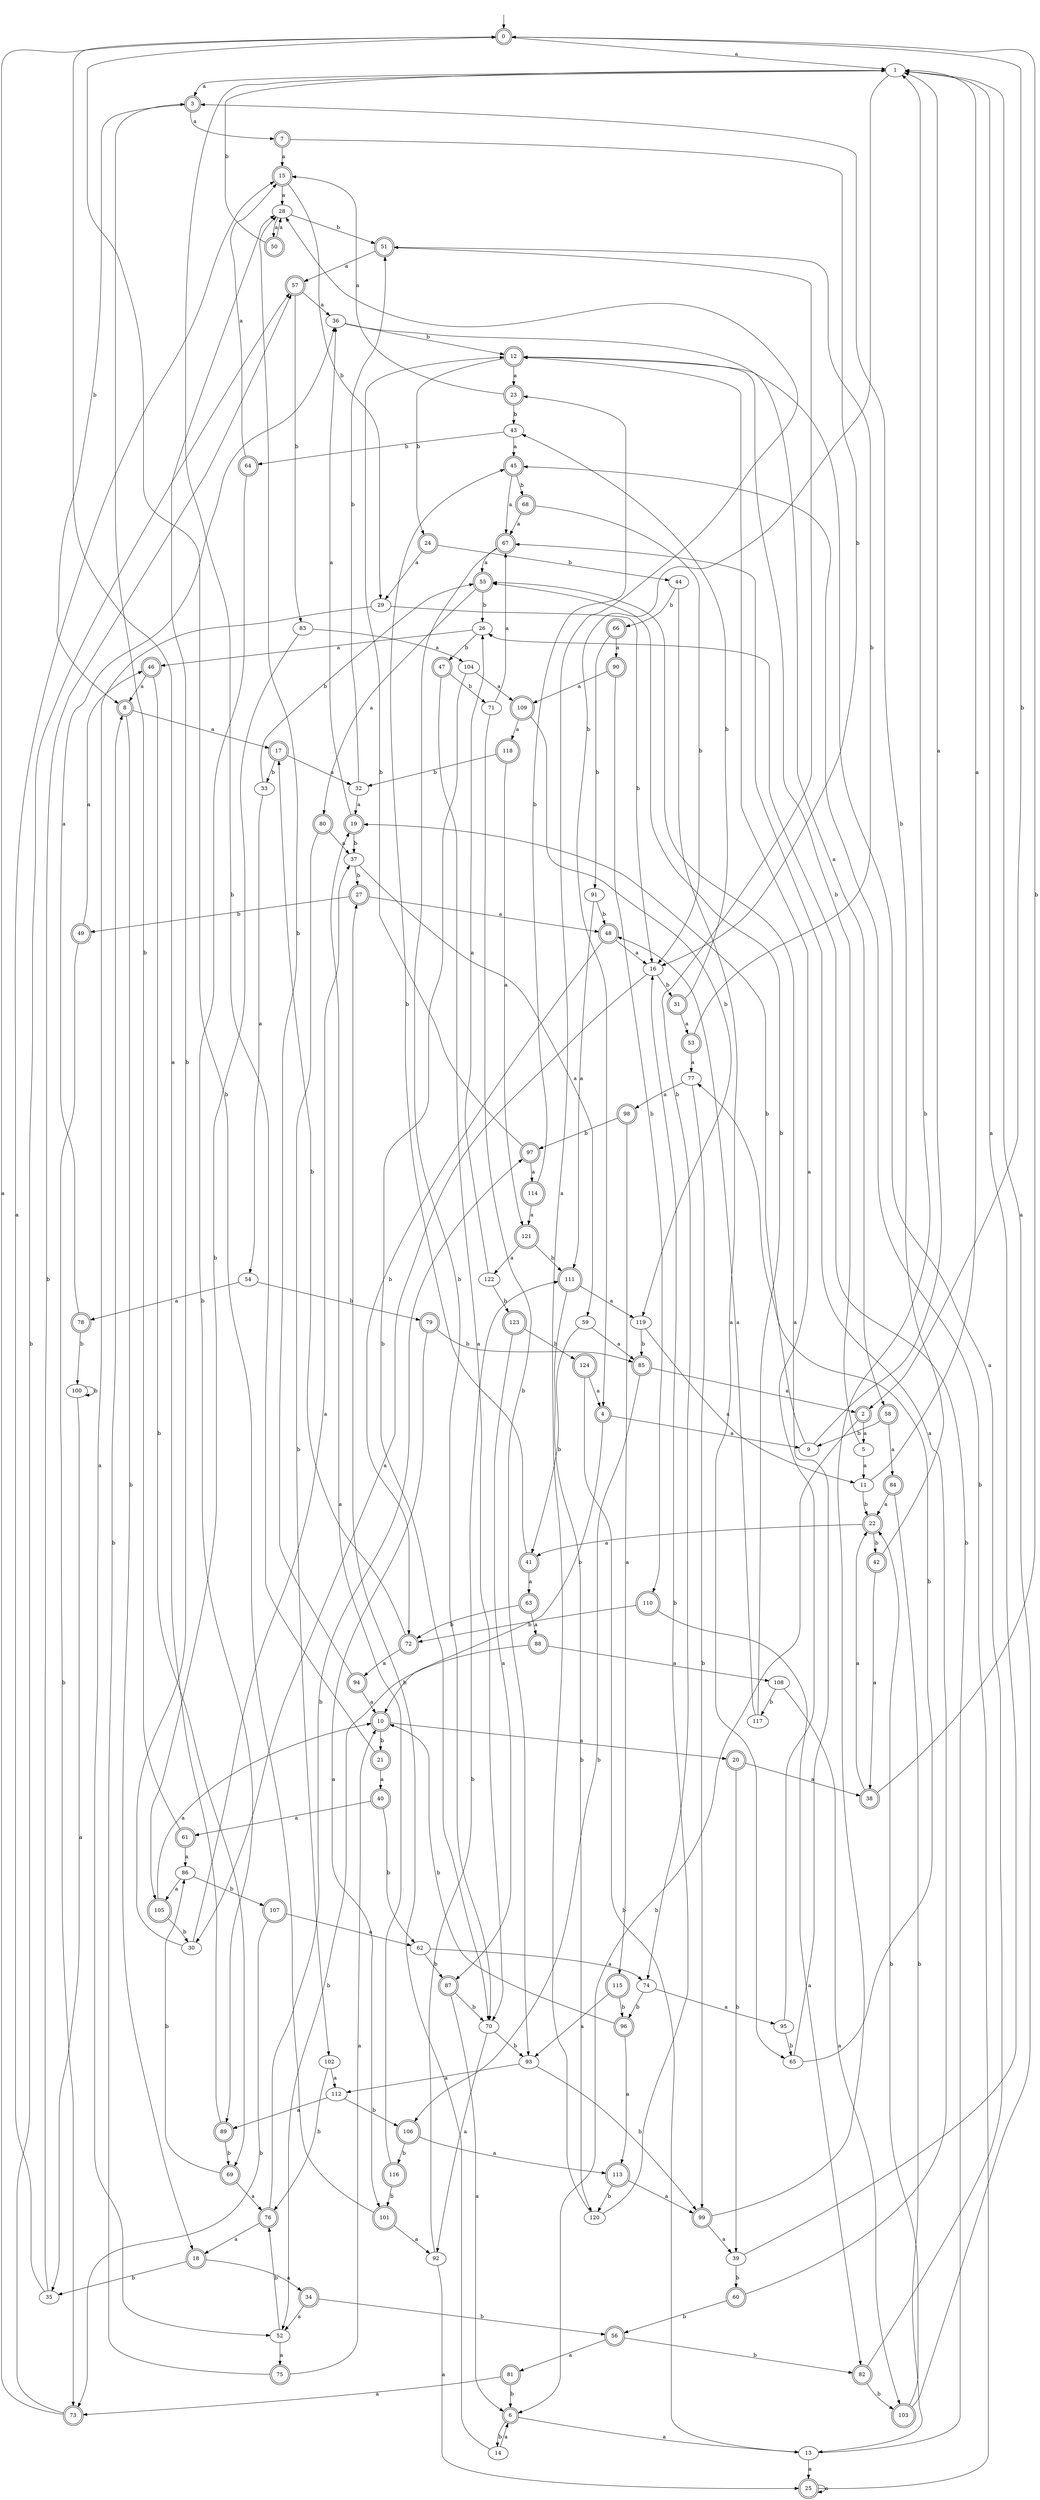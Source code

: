 digraph RandomDFA {
  __start0 [label="", shape=none];
  __start0 -> 0 [label=""];
  0 [shape=circle] [shape=doublecircle]
  0 -> 1 [label="a"]
  0 -> 2 [label="b"]
  1
  1 -> 3 [label="a"]
  1 -> 4 [label="b"]
  2 [shape=doublecircle]
  2 -> 5 [label="a"]
  2 -> 6 [label="b"]
  3 [shape=doublecircle]
  3 -> 7 [label="a"]
  3 -> 8 [label="b"]
  4 [shape=doublecircle]
  4 -> 9 [label="a"]
  4 -> 10 [label="b"]
  5
  5 -> 11 [label="a"]
  5 -> 12 [label="b"]
  6 [shape=doublecircle]
  6 -> 13 [label="a"]
  6 -> 14 [label="b"]
  7 [shape=doublecircle]
  7 -> 15 [label="a"]
  7 -> 16 [label="b"]
  8 [shape=doublecircle]
  8 -> 17 [label="a"]
  8 -> 18 [label="b"]
  9
  9 -> 1 [label="a"]
  9 -> 19 [label="b"]
  10 [shape=doublecircle]
  10 -> 20 [label="a"]
  10 -> 21 [label="b"]
  11
  11 -> 1 [label="a"]
  11 -> 22 [label="b"]
  12 [shape=doublecircle]
  12 -> 23 [label="a"]
  12 -> 24 [label="b"]
  13
  13 -> 25 [label="a"]
  13 -> 26 [label="b"]
  14
  14 -> 6 [label="a"]
  14 -> 27 [label="b"]
  15 [shape=doublecircle]
  15 -> 28 [label="a"]
  15 -> 29 [label="b"]
  16
  16 -> 30 [label="a"]
  16 -> 31 [label="b"]
  17 [shape=doublecircle]
  17 -> 32 [label="a"]
  17 -> 33 [label="b"]
  18 [shape=doublecircle]
  18 -> 34 [label="a"]
  18 -> 35 [label="b"]
  19 [shape=doublecircle]
  19 -> 36 [label="a"]
  19 -> 37 [label="b"]
  20 [shape=doublecircle]
  20 -> 38 [label="a"]
  20 -> 39 [label="b"]
  21 [shape=doublecircle]
  21 -> 40 [label="a"]
  21 -> 1 [label="b"]
  22 [shape=doublecircle]
  22 -> 41 [label="a"]
  22 -> 42 [label="b"]
  23 [shape=doublecircle]
  23 -> 15 [label="a"]
  23 -> 43 [label="b"]
  24 [shape=doublecircle]
  24 -> 29 [label="a"]
  24 -> 44 [label="b"]
  25 [shape=doublecircle]
  25 -> 25 [label="a"]
  25 -> 45 [label="b"]
  26
  26 -> 46 [label="a"]
  26 -> 47 [label="b"]
  27 [shape=doublecircle]
  27 -> 48 [label="a"]
  27 -> 49 [label="b"]
  28
  28 -> 50 [label="a"]
  28 -> 51 [label="b"]
  29
  29 -> 52 [label="a"]
  29 -> 16 [label="b"]
  30
  30 -> 37 [label="a"]
  30 -> 28 [label="b"]
  31 [shape=doublecircle]
  31 -> 53 [label="a"]
  31 -> 43 [label="b"]
  32
  32 -> 19 [label="a"]
  32 -> 51 [label="b"]
  33
  33 -> 54 [label="a"]
  33 -> 55 [label="b"]
  34 [shape=doublecircle]
  34 -> 52 [label="a"]
  34 -> 56 [label="b"]
  35
  35 -> 15 [label="a"]
  35 -> 57 [label="b"]
  36
  36 -> 58 [label="a"]
  36 -> 12 [label="b"]
  37
  37 -> 59 [label="a"]
  37 -> 27 [label="b"]
  38 [shape=doublecircle]
  38 -> 22 [label="a"]
  38 -> 0 [label="b"]
  39
  39 -> 1 [label="a"]
  39 -> 60 [label="b"]
  40 [shape=doublecircle]
  40 -> 61 [label="a"]
  40 -> 62 [label="b"]
  41 [shape=doublecircle]
  41 -> 63 [label="a"]
  41 -> 45 [label="b"]
  42 [shape=doublecircle]
  42 -> 38 [label="a"]
  42 -> 3 [label="b"]
  43
  43 -> 45 [label="a"]
  43 -> 64 [label="b"]
  44
  44 -> 65 [label="a"]
  44 -> 66 [label="b"]
  45 [shape=doublecircle]
  45 -> 67 [label="a"]
  45 -> 68 [label="b"]
  46 [shape=doublecircle]
  46 -> 8 [label="a"]
  46 -> 69 [label="b"]
  47 [shape=doublecircle]
  47 -> 70 [label="a"]
  47 -> 71 [label="b"]
  48 [shape=doublecircle]
  48 -> 16 [label="a"]
  48 -> 72 [label="b"]
  49 [shape=doublecircle]
  49 -> 46 [label="a"]
  49 -> 73 [label="b"]
  50 [shape=doublecircle]
  50 -> 28 [label="a"]
  50 -> 1 [label="b"]
  51 [shape=doublecircle]
  51 -> 57 [label="a"]
  51 -> 74 [label="b"]
  52
  52 -> 75 [label="a"]
  52 -> 76 [label="b"]
  53 [shape=doublecircle]
  53 -> 77 [label="a"]
  53 -> 51 [label="b"]
  54
  54 -> 78 [label="a"]
  54 -> 79 [label="b"]
  55 [shape=doublecircle]
  55 -> 80 [label="a"]
  55 -> 26 [label="b"]
  56 [shape=doublecircle]
  56 -> 81 [label="a"]
  56 -> 82 [label="b"]
  57 [shape=doublecircle]
  57 -> 36 [label="a"]
  57 -> 83 [label="b"]
  58 [shape=doublecircle]
  58 -> 84 [label="a"]
  58 -> 9 [label="b"]
  59
  59 -> 85 [label="a"]
  59 -> 41 [label="b"]
  60 [shape=doublecircle]
  60 -> 67 [label="a"]
  60 -> 56 [label="b"]
  61 [shape=doublecircle]
  61 -> 86 [label="a"]
  61 -> 3 [label="b"]
  62
  62 -> 74 [label="a"]
  62 -> 87 [label="b"]
  63 [shape=doublecircle]
  63 -> 88 [label="a"]
  63 -> 72 [label="b"]
  64 [shape=doublecircle]
  64 -> 15 [label="a"]
  64 -> 89 [label="b"]
  65
  65 -> 55 [label="a"]
  65 -> 77 [label="b"]
  66 [shape=doublecircle]
  66 -> 90 [label="a"]
  66 -> 91 [label="b"]
  67 [shape=doublecircle]
  67 -> 55 [label="a"]
  67 -> 70 [label="b"]
  68 [shape=doublecircle]
  68 -> 67 [label="a"]
  68 -> 16 [label="b"]
  69 [shape=doublecircle]
  69 -> 76 [label="a"]
  69 -> 86 [label="b"]
  70
  70 -> 92 [label="a"]
  70 -> 93 [label="b"]
  71
  71 -> 67 [label="a"]
  71 -> 93 [label="b"]
  72 [shape=doublecircle]
  72 -> 94 [label="a"]
  72 -> 17 [label="b"]
  73 [shape=doublecircle]
  73 -> 0 [label="a"]
  73 -> 57 [label="b"]
  74
  74 -> 95 [label="a"]
  74 -> 96 [label="b"]
  75 [shape=doublecircle]
  75 -> 10 [label="a"]
  75 -> 8 [label="b"]
  76 [shape=doublecircle]
  76 -> 18 [label="a"]
  76 -> 97 [label="b"]
  77
  77 -> 98 [label="a"]
  77 -> 99 [label="b"]
  78 [shape=doublecircle]
  78 -> 36 [label="a"]
  78 -> 100 [label="b"]
  79 [shape=doublecircle]
  79 -> 101 [label="a"]
  79 -> 85 [label="b"]
  80 [shape=doublecircle]
  80 -> 37 [label="a"]
  80 -> 102 [label="b"]
  81 [shape=doublecircle]
  81 -> 73 [label="a"]
  81 -> 6 [label="b"]
  82 [shape=doublecircle]
  82 -> 12 [label="a"]
  82 -> 103 [label="b"]
  83
  83 -> 104 [label="a"]
  83 -> 105 [label="b"]
  84 [shape=doublecircle]
  84 -> 22 [label="a"]
  84 -> 13 [label="b"]
  85 [shape=doublecircle]
  85 -> 2 [label="a"]
  85 -> 106 [label="b"]
  86
  86 -> 105 [label="a"]
  86 -> 107 [label="b"]
  87 [shape=doublecircle]
  87 -> 6 [label="a"]
  87 -> 70 [label="b"]
  88 [shape=doublecircle]
  88 -> 108 [label="a"]
  88 -> 52 [label="b"]
  89 [shape=doublecircle]
  89 -> 0 [label="a"]
  89 -> 69 [label="b"]
  90 [shape=doublecircle]
  90 -> 109 [label="a"]
  90 -> 110 [label="b"]
  91
  91 -> 111 [label="a"]
  91 -> 48 [label="b"]
  92
  92 -> 25 [label="a"]
  92 -> 111 [label="b"]
  93
  93 -> 112 [label="a"]
  93 -> 99 [label="b"]
  94 [shape=doublecircle]
  94 -> 10 [label="a"]
  94 -> 28 [label="b"]
  95
  95 -> 12 [label="a"]
  95 -> 65 [label="b"]
  96 [shape=doublecircle]
  96 -> 113 [label="a"]
  96 -> 10 [label="b"]
  97 [shape=doublecircle]
  97 -> 114 [label="a"]
  97 -> 12 [label="b"]
  98 [shape=doublecircle]
  98 -> 115 [label="a"]
  98 -> 97 [label="b"]
  99 [shape=doublecircle]
  99 -> 39 [label="a"]
  99 -> 1 [label="b"]
  100
  100 -> 35 [label="a"]
  100 -> 100 [label="b"]
  101 [shape=doublecircle]
  101 -> 92 [label="a"]
  101 -> 0 [label="b"]
  102
  102 -> 112 [label="a"]
  102 -> 76 [label="b"]
  103 [shape=doublecircle]
  103 -> 1 [label="a"]
  103 -> 22 [label="b"]
  104
  104 -> 109 [label="a"]
  104 -> 70 [label="b"]
  105 [shape=doublecircle]
  105 -> 10 [label="a"]
  105 -> 30 [label="b"]
  106 [shape=doublecircle]
  106 -> 113 [label="a"]
  106 -> 116 [label="b"]
  107 [shape=doublecircle]
  107 -> 62 [label="a"]
  107 -> 73 [label="b"]
  108
  108 -> 103 [label="a"]
  108 -> 117 [label="b"]
  109 [shape=doublecircle]
  109 -> 118 [label="a"]
  109 -> 119 [label="b"]
  110 [shape=doublecircle]
  110 -> 82 [label="a"]
  110 -> 72 [label="b"]
  111 [shape=doublecircle]
  111 -> 119 [label="a"]
  111 -> 120 [label="b"]
  112
  112 -> 89 [label="a"]
  112 -> 106 [label="b"]
  113 [shape=doublecircle]
  113 -> 99 [label="a"]
  113 -> 120 [label="b"]
  114 [shape=doublecircle]
  114 -> 121 [label="a"]
  114 -> 23 [label="b"]
  115 [shape=doublecircle]
  115 -> 93 [label="a"]
  115 -> 96 [label="b"]
  116 [shape=doublecircle]
  116 -> 19 [label="a"]
  116 -> 101 [label="b"]
  117
  117 -> 48 [label="a"]
  117 -> 55 [label="b"]
  118 [shape=doublecircle]
  118 -> 121 [label="a"]
  118 -> 32 [label="b"]
  119
  119 -> 11 [label="a"]
  119 -> 85 [label="b"]
  120
  120 -> 28 [label="a"]
  120 -> 16 [label="b"]
  121 [shape=doublecircle]
  121 -> 122 [label="a"]
  121 -> 111 [label="b"]
  122
  122 -> 26 [label="a"]
  122 -> 123 [label="b"]
  123 [shape=doublecircle]
  123 -> 87 [label="a"]
  123 -> 124 [label="b"]
  124 [shape=doublecircle]
  124 -> 4 [label="a"]
  124 -> 13 [label="b"]
}
